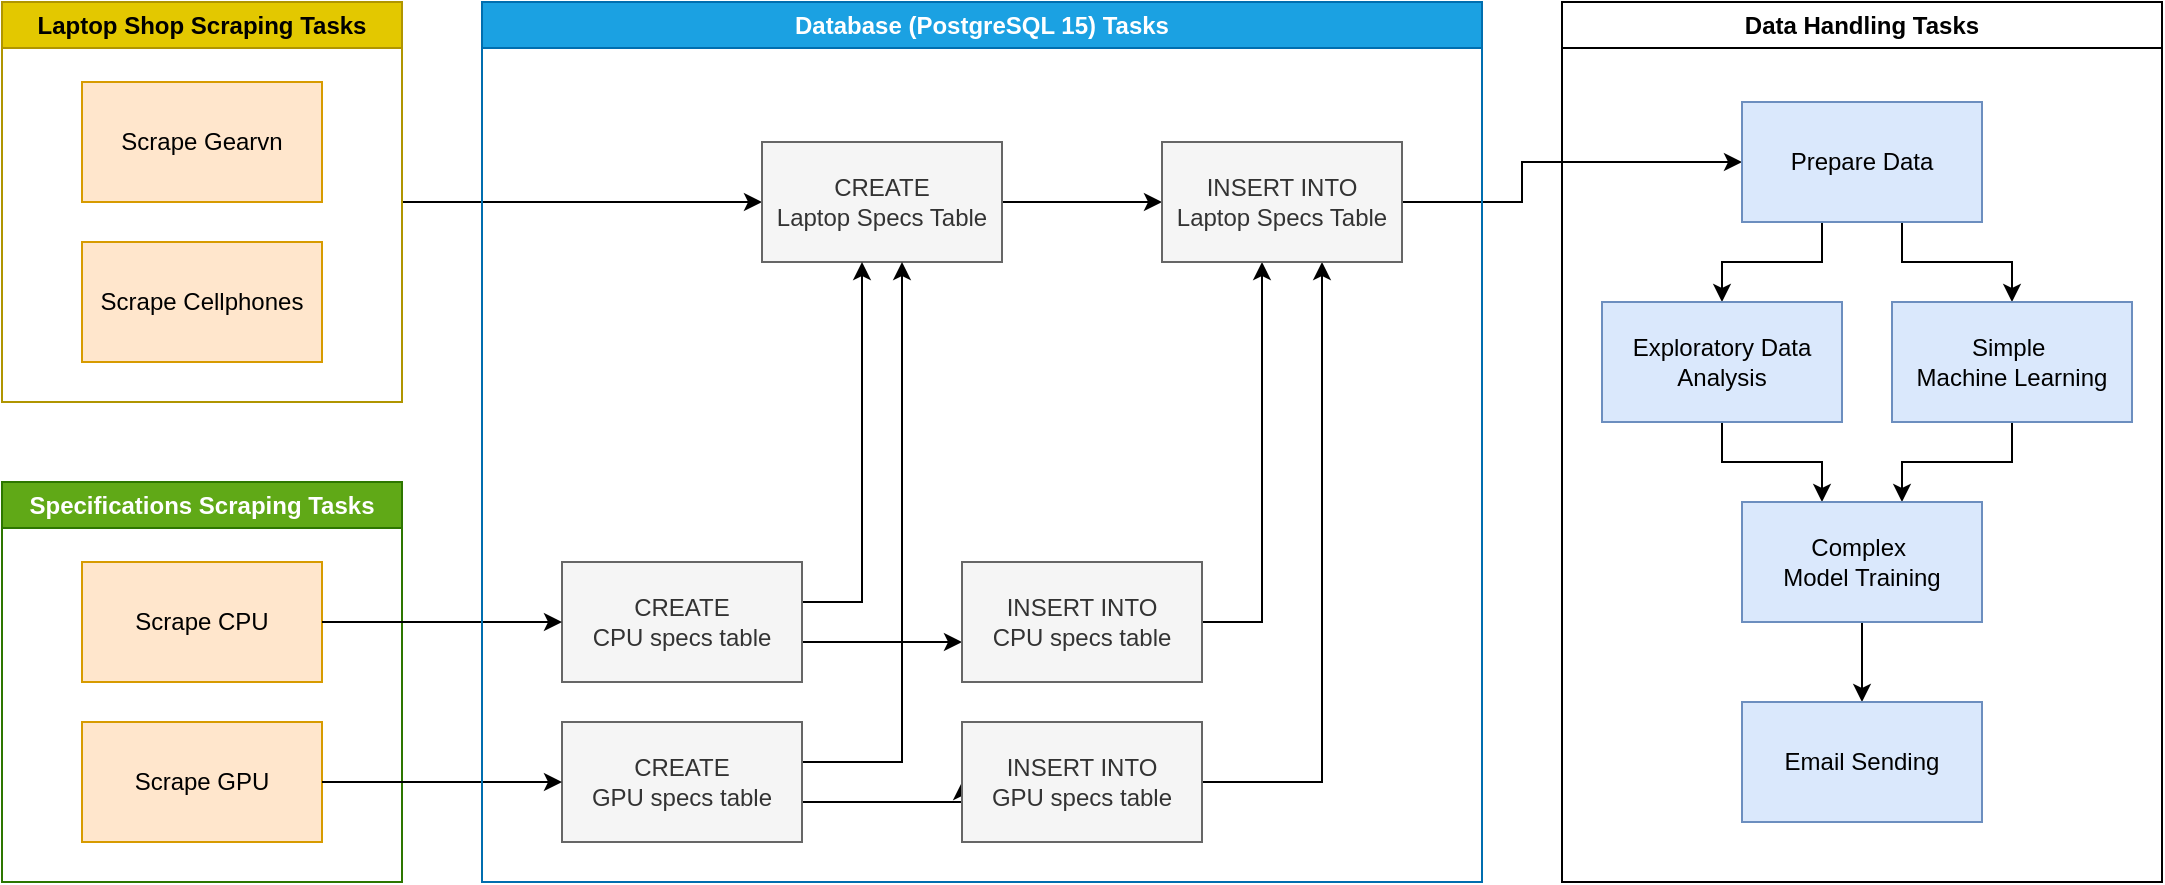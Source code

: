<mxfile version="24.8.3">
  <diagram name="Page-1" id="UADYp8xXtHOBZmsjlVj8">
    <mxGraphModel dx="1359" dy="636" grid="1" gridSize="10" guides="1" tooltips="1" connect="1" arrows="1" fold="1" page="1" pageScale="1" pageWidth="850" pageHeight="1100" math="0" shadow="0">
      <root>
        <mxCell id="0" />
        <mxCell id="1" parent="0" />
        <mxCell id="Oa5XfyWLvtQFPCPY2yAS-26" style="edgeStyle=orthogonalEdgeStyle;rounded=0;orthogonalLoop=1;jettySize=auto;html=1;" edge="1" parent="1" source="Oa5XfyWLvtQFPCPY2yAS-9" target="Oa5XfyWLvtQFPCPY2yAS-13">
          <mxGeometry relative="1" as="geometry" />
        </mxCell>
        <mxCell id="Oa5XfyWLvtQFPCPY2yAS-9" value="&lt;div&gt;Laptop Shop Scraping Tasks&lt;br&gt;&lt;/div&gt;" style="swimlane;whiteSpace=wrap;html=1;fillColor=#e3c800;fontColor=#000000;strokeColor=#B09500;rounded=0;" vertex="1" parent="1">
          <mxGeometry x="200" y="120" width="200" height="200" as="geometry" />
        </mxCell>
        <mxCell id="Oa5XfyWLvtQFPCPY2yAS-2" value="Scrape Cellphones" style="rounded=0;whiteSpace=wrap;html=1;fillColor=#ffe6cc;strokeColor=#d79b00;" vertex="1" parent="Oa5XfyWLvtQFPCPY2yAS-9">
          <mxGeometry x="40" y="120" width="120" height="60" as="geometry" />
        </mxCell>
        <mxCell id="Oa5XfyWLvtQFPCPY2yAS-1" value="Scrape Gearvn" style="rounded=0;whiteSpace=wrap;html=1;fillColor=#ffe6cc;strokeColor=#d79b00;" vertex="1" parent="Oa5XfyWLvtQFPCPY2yAS-9">
          <mxGeometry x="40" y="40" width="120" height="60" as="geometry" />
        </mxCell>
        <mxCell id="Oa5XfyWLvtQFPCPY2yAS-10" value="Specifications Scraping Tasks" style="swimlane;whiteSpace=wrap;html=1;fillColor=#60a917;fontColor=#ffffff;strokeColor=#2D7600;rounded=0;" vertex="1" parent="1">
          <mxGeometry x="200" y="360" width="200" height="200" as="geometry" />
        </mxCell>
        <mxCell id="Oa5XfyWLvtQFPCPY2yAS-11" value="Scrape CPU" style="rounded=0;whiteSpace=wrap;html=1;fillColor=#ffe6cc;strokeColor=#d79b00;" vertex="1" parent="Oa5XfyWLvtQFPCPY2yAS-10">
          <mxGeometry x="40" y="40" width="120" height="60" as="geometry" />
        </mxCell>
        <mxCell id="Oa5XfyWLvtQFPCPY2yAS-12" value="Scrape GPU" style="rounded=0;whiteSpace=wrap;html=1;fillColor=#ffe6cc;strokeColor=#d79b00;" vertex="1" parent="Oa5XfyWLvtQFPCPY2yAS-10">
          <mxGeometry x="40" y="120" width="120" height="60" as="geometry" />
        </mxCell>
        <mxCell id="Oa5XfyWLvtQFPCPY2yAS-28" style="edgeStyle=orthogonalEdgeStyle;rounded=0;orthogonalLoop=1;jettySize=auto;html=1;" edge="1" parent="1" source="Oa5XfyWLvtQFPCPY2yAS-13" target="Oa5XfyWLvtQFPCPY2yAS-27">
          <mxGeometry relative="1" as="geometry" />
        </mxCell>
        <mxCell id="Oa5XfyWLvtQFPCPY2yAS-13" value="&lt;div&gt;CREATE &lt;br&gt;&lt;/div&gt;&lt;div&gt;Laptop Specs Table&lt;/div&gt;" style="rounded=0;whiteSpace=wrap;html=1;fillColor=#f5f5f5;fontColor=#333333;strokeColor=#666666;" vertex="1" parent="1">
          <mxGeometry x="580" y="190" width="120" height="60" as="geometry" />
        </mxCell>
        <mxCell id="Oa5XfyWLvtQFPCPY2yAS-19" value="" style="edgeStyle=orthogonalEdgeStyle;rounded=0;orthogonalLoop=1;jettySize=auto;html=1;" edge="1" parent="1" source="Oa5XfyWLvtQFPCPY2yAS-14" target="Oa5XfyWLvtQFPCPY2yAS-18">
          <mxGeometry relative="1" as="geometry">
            <Array as="points">
              <mxPoint x="640" y="440" />
              <mxPoint x="640" y="440" />
            </Array>
          </mxGeometry>
        </mxCell>
        <mxCell id="Oa5XfyWLvtQFPCPY2yAS-24" style="edgeStyle=orthogonalEdgeStyle;rounded=0;orthogonalLoop=1;jettySize=auto;html=1;exitX=1;exitY=0.5;exitDx=0;exitDy=0;" edge="1" parent="1" source="Oa5XfyWLvtQFPCPY2yAS-14" target="Oa5XfyWLvtQFPCPY2yAS-13">
          <mxGeometry relative="1" as="geometry">
            <Array as="points">
              <mxPoint x="600" y="420" />
              <mxPoint x="630" y="420" />
            </Array>
          </mxGeometry>
        </mxCell>
        <mxCell id="Oa5XfyWLvtQFPCPY2yAS-14" value="CREATE&lt;br&gt;&lt;div&gt;CPU specs table&lt;br&gt;&lt;/div&gt;" style="rounded=0;whiteSpace=wrap;html=1;fillColor=#f5f5f5;fontColor=#333333;strokeColor=#666666;" vertex="1" parent="1">
          <mxGeometry x="480" y="400" width="120" height="60" as="geometry" />
        </mxCell>
        <mxCell id="Oa5XfyWLvtQFPCPY2yAS-21" style="edgeStyle=orthogonalEdgeStyle;rounded=0;orthogonalLoop=1;jettySize=auto;html=1;entryX=0;entryY=0.5;entryDx=0;entryDy=0;" edge="1" parent="1" source="Oa5XfyWLvtQFPCPY2yAS-15" target="Oa5XfyWLvtQFPCPY2yAS-20">
          <mxGeometry relative="1" as="geometry">
            <Array as="points">
              <mxPoint x="680" y="520" />
            </Array>
          </mxGeometry>
        </mxCell>
        <mxCell id="Oa5XfyWLvtQFPCPY2yAS-25" style="edgeStyle=orthogonalEdgeStyle;rounded=0;orthogonalLoop=1;jettySize=auto;html=1;" edge="1" parent="1" source="Oa5XfyWLvtQFPCPY2yAS-15" target="Oa5XfyWLvtQFPCPY2yAS-13">
          <mxGeometry relative="1" as="geometry">
            <Array as="points">
              <mxPoint x="650" y="500" />
            </Array>
          </mxGeometry>
        </mxCell>
        <mxCell id="Oa5XfyWLvtQFPCPY2yAS-15" value="&lt;div&gt;CREATE&lt;br&gt;&lt;/div&gt;&lt;div&gt;GPU specs table&lt;br&gt;&lt;/div&gt;" style="rounded=0;whiteSpace=wrap;html=1;fillColor=#f5f5f5;fontColor=#333333;strokeColor=#666666;" vertex="1" parent="1">
          <mxGeometry x="480" y="480" width="120" height="60" as="geometry" />
        </mxCell>
        <mxCell id="Oa5XfyWLvtQFPCPY2yAS-16" style="edgeStyle=orthogonalEdgeStyle;rounded=0;orthogonalLoop=1;jettySize=auto;html=1;" edge="1" parent="1" source="Oa5XfyWLvtQFPCPY2yAS-11" target="Oa5XfyWLvtQFPCPY2yAS-14">
          <mxGeometry relative="1" as="geometry" />
        </mxCell>
        <mxCell id="Oa5XfyWLvtQFPCPY2yAS-17" style="edgeStyle=orthogonalEdgeStyle;rounded=0;orthogonalLoop=1;jettySize=auto;html=1;" edge="1" parent="1" source="Oa5XfyWLvtQFPCPY2yAS-12" target="Oa5XfyWLvtQFPCPY2yAS-15">
          <mxGeometry relative="1" as="geometry" />
        </mxCell>
        <mxCell id="Oa5XfyWLvtQFPCPY2yAS-29" style="edgeStyle=orthogonalEdgeStyle;rounded=0;orthogonalLoop=1;jettySize=auto;html=1;" edge="1" parent="1">
          <mxGeometry relative="1" as="geometry">
            <mxPoint x="790" y="430" as="sourcePoint" />
            <mxPoint x="830" y="250" as="targetPoint" />
            <Array as="points">
              <mxPoint x="830" y="430" />
            </Array>
          </mxGeometry>
        </mxCell>
        <mxCell id="Oa5XfyWLvtQFPCPY2yAS-18" value="&lt;div&gt;INSERT INTO &lt;br&gt;&lt;/div&gt;&lt;div&gt;CPU specs table&lt;br&gt;&lt;/div&gt;" style="rounded=0;whiteSpace=wrap;html=1;fillColor=#f5f5f5;fontColor=#333333;strokeColor=#666666;" vertex="1" parent="1">
          <mxGeometry x="680" y="400" width="120" height="60" as="geometry" />
        </mxCell>
        <mxCell id="Oa5XfyWLvtQFPCPY2yAS-30" style="edgeStyle=orthogonalEdgeStyle;rounded=0;orthogonalLoop=1;jettySize=auto;html=1;" edge="1" parent="1" source="Oa5XfyWLvtQFPCPY2yAS-20" target="Oa5XfyWLvtQFPCPY2yAS-27">
          <mxGeometry relative="1" as="geometry">
            <Array as="points">
              <mxPoint x="860" y="510" />
            </Array>
          </mxGeometry>
        </mxCell>
        <mxCell id="Oa5XfyWLvtQFPCPY2yAS-20" value="&lt;div&gt;INSERT INTO &lt;br&gt;&lt;/div&gt;&lt;div&gt;GPU specs table&lt;br&gt;&lt;/div&gt;" style="rounded=0;whiteSpace=wrap;html=1;fillColor=#f5f5f5;fontColor=#333333;strokeColor=#666666;" vertex="1" parent="1">
          <mxGeometry x="680" y="480" width="120" height="60" as="geometry" />
        </mxCell>
        <mxCell id="Oa5XfyWLvtQFPCPY2yAS-45" style="edgeStyle=orthogonalEdgeStyle;rounded=0;orthogonalLoop=1;jettySize=auto;html=1;" edge="1" parent="1" source="Oa5XfyWLvtQFPCPY2yAS-27" target="Oa5XfyWLvtQFPCPY2yAS-33">
          <mxGeometry relative="1" as="geometry">
            <Array as="points">
              <mxPoint x="960" y="220" />
              <mxPoint x="960" y="200" />
            </Array>
          </mxGeometry>
        </mxCell>
        <mxCell id="Oa5XfyWLvtQFPCPY2yAS-27" value="&lt;div&gt;INSERT INTO &lt;br&gt;&lt;/div&gt;&lt;div&gt;Laptop Specs Table&lt;/div&gt;" style="rounded=0;whiteSpace=wrap;html=1;fillColor=#f5f5f5;fontColor=#333333;strokeColor=#666666;" vertex="1" parent="1">
          <mxGeometry x="780" y="190" width="120" height="60" as="geometry" />
        </mxCell>
        <mxCell id="Oa5XfyWLvtQFPCPY2yAS-31" value="Database (PostgreSQL 15) Tasks" style="swimlane;whiteSpace=wrap;html=1;fillColor=#1ba1e2;strokeColor=#006EAF;fontColor=#ffffff;rounded=0;" vertex="1" parent="1">
          <mxGeometry x="440" y="120" width="500" height="440" as="geometry" />
        </mxCell>
        <mxCell id="Oa5XfyWLvtQFPCPY2yAS-35" value="Data Handling Tasks" style="swimlane;whiteSpace=wrap;html=1;rounded=0;" vertex="1" parent="1">
          <mxGeometry x="980" y="120" width="300" height="440" as="geometry" />
        </mxCell>
        <mxCell id="Oa5XfyWLvtQFPCPY2yAS-46" style="edgeStyle=orthogonalEdgeStyle;rounded=0;orthogonalLoop=1;jettySize=auto;html=1;" edge="1" parent="Oa5XfyWLvtQFPCPY2yAS-35" source="Oa5XfyWLvtQFPCPY2yAS-33" target="Oa5XfyWLvtQFPCPY2yAS-38">
          <mxGeometry relative="1" as="geometry">
            <Array as="points">
              <mxPoint x="130" y="130" />
              <mxPoint x="80" y="130" />
            </Array>
          </mxGeometry>
        </mxCell>
        <mxCell id="Oa5XfyWLvtQFPCPY2yAS-47" style="edgeStyle=orthogonalEdgeStyle;rounded=0;orthogonalLoop=1;jettySize=auto;html=1;" edge="1" parent="Oa5XfyWLvtQFPCPY2yAS-35" source="Oa5XfyWLvtQFPCPY2yAS-33" target="Oa5XfyWLvtQFPCPY2yAS-39">
          <mxGeometry relative="1" as="geometry">
            <Array as="points">
              <mxPoint x="170" y="130" />
              <mxPoint x="225" y="130" />
            </Array>
          </mxGeometry>
        </mxCell>
        <mxCell id="Oa5XfyWLvtQFPCPY2yAS-33" value="&lt;div&gt;Prepare Data&lt;/div&gt;" style="rounded=0;whiteSpace=wrap;html=1;fillColor=#dae8fc;strokeColor=#6c8ebf;" vertex="1" parent="Oa5XfyWLvtQFPCPY2yAS-35">
          <mxGeometry x="90" y="50" width="120" height="60" as="geometry" />
        </mxCell>
        <mxCell id="Oa5XfyWLvtQFPCPY2yAS-48" style="edgeStyle=orthogonalEdgeStyle;rounded=0;orthogonalLoop=1;jettySize=auto;html=1;" edge="1" parent="Oa5XfyWLvtQFPCPY2yAS-35" source="Oa5XfyWLvtQFPCPY2yAS-38" target="Oa5XfyWLvtQFPCPY2yAS-43">
          <mxGeometry relative="1" as="geometry">
            <Array as="points">
              <mxPoint x="80" y="230" />
              <mxPoint x="130" y="230" />
            </Array>
          </mxGeometry>
        </mxCell>
        <mxCell id="Oa5XfyWLvtQFPCPY2yAS-38" value="Exploratory Data Analysis" style="rounded=0;whiteSpace=wrap;html=1;fillColor=#dae8fc;strokeColor=#6c8ebf;" vertex="1" parent="Oa5XfyWLvtQFPCPY2yAS-35">
          <mxGeometry x="20" y="150" width="120" height="60" as="geometry" />
        </mxCell>
        <mxCell id="Oa5XfyWLvtQFPCPY2yAS-49" style="edgeStyle=orthogonalEdgeStyle;rounded=0;orthogonalLoop=1;jettySize=auto;html=1;" edge="1" parent="Oa5XfyWLvtQFPCPY2yAS-35" source="Oa5XfyWLvtQFPCPY2yAS-39" target="Oa5XfyWLvtQFPCPY2yAS-43">
          <mxGeometry relative="1" as="geometry">
            <Array as="points">
              <mxPoint x="225" y="230" />
              <mxPoint x="170" y="230" />
            </Array>
          </mxGeometry>
        </mxCell>
        <mxCell id="Oa5XfyWLvtQFPCPY2yAS-39" value="&lt;div&gt;Simple&amp;nbsp;&lt;/div&gt;&lt;div&gt;Machine Learning&lt;/div&gt;" style="rounded=0;whiteSpace=wrap;html=1;fillColor=#dae8fc;strokeColor=#6c8ebf;" vertex="1" parent="Oa5XfyWLvtQFPCPY2yAS-35">
          <mxGeometry x="165" y="150" width="120" height="60" as="geometry" />
        </mxCell>
        <mxCell id="Oa5XfyWLvtQFPCPY2yAS-50" style="edgeStyle=orthogonalEdgeStyle;rounded=0;orthogonalLoop=1;jettySize=auto;html=1;" edge="1" parent="Oa5XfyWLvtQFPCPY2yAS-35" source="Oa5XfyWLvtQFPCPY2yAS-43" target="Oa5XfyWLvtQFPCPY2yAS-44">
          <mxGeometry relative="1" as="geometry" />
        </mxCell>
        <mxCell id="Oa5XfyWLvtQFPCPY2yAS-43" value="&lt;div&gt;Complex&amp;nbsp;&lt;/div&gt;&lt;div&gt;Model Training&lt;/div&gt;" style="rounded=0;whiteSpace=wrap;html=1;fillColor=#dae8fc;strokeColor=#6c8ebf;" vertex="1" parent="Oa5XfyWLvtQFPCPY2yAS-35">
          <mxGeometry x="90" y="250" width="120" height="60" as="geometry" />
        </mxCell>
        <mxCell id="Oa5XfyWLvtQFPCPY2yAS-44" value="Email Sending" style="rounded=0;whiteSpace=wrap;html=1;fillColor=#dae8fc;strokeColor=#6c8ebf;" vertex="1" parent="Oa5XfyWLvtQFPCPY2yAS-35">
          <mxGeometry x="90" y="350" width="120" height="60" as="geometry" />
        </mxCell>
      </root>
    </mxGraphModel>
  </diagram>
</mxfile>
